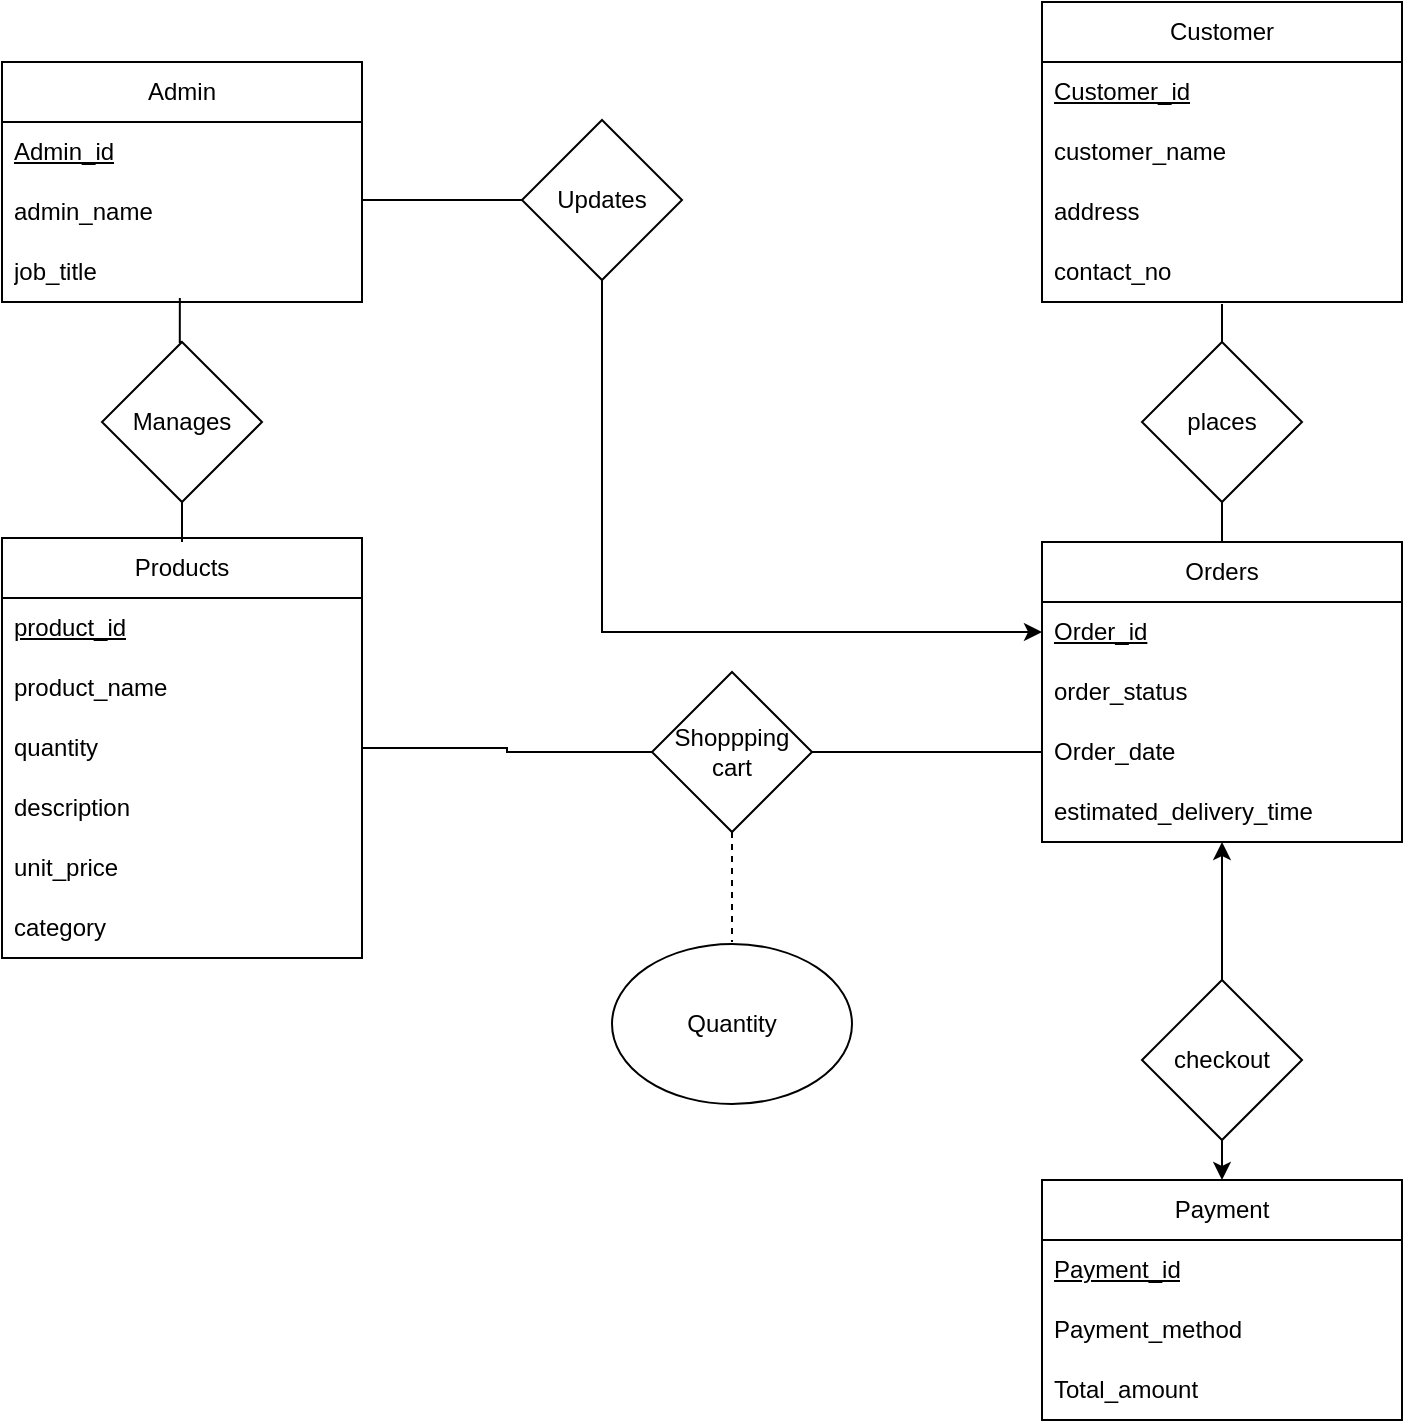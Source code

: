 <mxfile version="24.7.17">
  <diagram name="Page-1" id="xvJyYa3GNL4UPBc9V5Qw">
    <mxGraphModel dx="833" dy="471" grid="1" gridSize="10" guides="1" tooltips="1" connect="1" arrows="1" fold="1" page="1" pageScale="1" pageWidth="850" pageHeight="1100" math="0" shadow="0">
      <root>
        <mxCell id="0" />
        <mxCell id="1" parent="0" />
        <mxCell id="tAHxMTx5USIkzxRRklSs-5" value="Admin" style="swimlane;fontStyle=0;childLayout=stackLayout;horizontal=1;startSize=30;horizontalStack=0;resizeParent=1;resizeParentMax=0;resizeLast=0;collapsible=1;marginBottom=0;whiteSpace=wrap;html=1;" vertex="1" parent="1">
          <mxGeometry x="60" y="200" width="180" height="120" as="geometry" />
        </mxCell>
        <mxCell id="tAHxMTx5USIkzxRRklSs-6" value="&lt;u&gt;Admin_id&lt;/u&gt;" style="text;strokeColor=none;fillColor=none;align=left;verticalAlign=middle;spacingLeft=4;spacingRight=4;overflow=hidden;points=[[0,0.5],[1,0.5]];portConstraint=eastwest;rotatable=0;whiteSpace=wrap;html=1;" vertex="1" parent="tAHxMTx5USIkzxRRklSs-5">
          <mxGeometry y="30" width="180" height="30" as="geometry" />
        </mxCell>
        <mxCell id="tAHxMTx5USIkzxRRklSs-7" value="admin_name" style="text;strokeColor=none;fillColor=none;align=left;verticalAlign=middle;spacingLeft=4;spacingRight=4;overflow=hidden;points=[[0,0.5],[1,0.5]];portConstraint=eastwest;rotatable=0;whiteSpace=wrap;html=1;" vertex="1" parent="tAHxMTx5USIkzxRRklSs-5">
          <mxGeometry y="60" width="180" height="30" as="geometry" />
        </mxCell>
        <mxCell id="tAHxMTx5USIkzxRRklSs-8" value="job_title" style="text;strokeColor=none;fillColor=none;align=left;verticalAlign=middle;spacingLeft=4;spacingRight=4;overflow=hidden;points=[[0,0.5],[1,0.5]];portConstraint=eastwest;rotatable=0;whiteSpace=wrap;html=1;" vertex="1" parent="tAHxMTx5USIkzxRRklSs-5">
          <mxGeometry y="90" width="180" height="30" as="geometry" />
        </mxCell>
        <mxCell id="tAHxMTx5USIkzxRRklSs-9" value="Customer" style="swimlane;fontStyle=0;childLayout=stackLayout;horizontal=1;startSize=30;horizontalStack=0;resizeParent=1;resizeParentMax=0;resizeLast=0;collapsible=1;marginBottom=0;whiteSpace=wrap;html=1;" vertex="1" parent="1">
          <mxGeometry x="580" y="170" width="180" height="150" as="geometry" />
        </mxCell>
        <mxCell id="tAHxMTx5USIkzxRRklSs-10" value="&lt;u&gt;Customer_id&lt;/u&gt;" style="text;strokeColor=none;fillColor=none;align=left;verticalAlign=middle;spacingLeft=4;spacingRight=4;overflow=hidden;points=[[0,0.5],[1,0.5]];portConstraint=eastwest;rotatable=0;whiteSpace=wrap;html=1;" vertex="1" parent="tAHxMTx5USIkzxRRklSs-9">
          <mxGeometry y="30" width="180" height="30" as="geometry" />
        </mxCell>
        <mxCell id="tAHxMTx5USIkzxRRklSs-11" value="customer_name" style="text;strokeColor=none;fillColor=none;align=left;verticalAlign=middle;spacingLeft=4;spacingRight=4;overflow=hidden;points=[[0,0.5],[1,0.5]];portConstraint=eastwest;rotatable=0;whiteSpace=wrap;html=1;" vertex="1" parent="tAHxMTx5USIkzxRRklSs-9">
          <mxGeometry y="60" width="180" height="30" as="geometry" />
        </mxCell>
        <mxCell id="tAHxMTx5USIkzxRRklSs-12" value="address" style="text;strokeColor=none;fillColor=none;align=left;verticalAlign=middle;spacingLeft=4;spacingRight=4;overflow=hidden;points=[[0,0.5],[1,0.5]];portConstraint=eastwest;rotatable=0;whiteSpace=wrap;html=1;" vertex="1" parent="tAHxMTx5USIkzxRRklSs-9">
          <mxGeometry y="90" width="180" height="30" as="geometry" />
        </mxCell>
        <mxCell id="tAHxMTx5USIkzxRRklSs-76" value="contact_no" style="text;strokeColor=none;fillColor=none;align=left;verticalAlign=middle;spacingLeft=4;spacingRight=4;overflow=hidden;points=[[0,0.5],[1,0.5]];portConstraint=eastwest;rotatable=0;whiteSpace=wrap;html=1;" vertex="1" parent="tAHxMTx5USIkzxRRklSs-9">
          <mxGeometry y="120" width="180" height="30" as="geometry" />
        </mxCell>
        <mxCell id="tAHxMTx5USIkzxRRklSs-13" value="Products" style="swimlane;fontStyle=0;childLayout=stackLayout;horizontal=1;startSize=30;horizontalStack=0;resizeParent=1;resizeParentMax=0;resizeLast=0;collapsible=1;marginBottom=0;whiteSpace=wrap;html=1;" vertex="1" parent="1">
          <mxGeometry x="60" y="438" width="180" height="210" as="geometry" />
        </mxCell>
        <mxCell id="tAHxMTx5USIkzxRRklSs-14" value="&lt;u&gt;product_id&lt;/u&gt;" style="text;strokeColor=none;fillColor=none;align=left;verticalAlign=middle;spacingLeft=4;spacingRight=4;overflow=hidden;points=[[0,0.5],[1,0.5]];portConstraint=eastwest;rotatable=0;whiteSpace=wrap;html=1;" vertex="1" parent="tAHxMTx5USIkzxRRklSs-13">
          <mxGeometry y="30" width="180" height="30" as="geometry" />
        </mxCell>
        <mxCell id="tAHxMTx5USIkzxRRklSs-15" value="product_name" style="text;strokeColor=none;fillColor=none;align=left;verticalAlign=middle;spacingLeft=4;spacingRight=4;overflow=hidden;points=[[0,0.5],[1,0.5]];portConstraint=eastwest;rotatable=0;whiteSpace=wrap;html=1;" vertex="1" parent="tAHxMTx5USIkzxRRklSs-13">
          <mxGeometry y="60" width="180" height="30" as="geometry" />
        </mxCell>
        <mxCell id="tAHxMTx5USIkzxRRklSs-16" value="quantity" style="text;strokeColor=none;fillColor=none;align=left;verticalAlign=middle;spacingLeft=4;spacingRight=4;overflow=hidden;points=[[0,0.5],[1,0.5]];portConstraint=eastwest;rotatable=0;whiteSpace=wrap;html=1;" vertex="1" parent="tAHxMTx5USIkzxRRklSs-13">
          <mxGeometry y="90" width="180" height="30" as="geometry" />
        </mxCell>
        <mxCell id="tAHxMTx5USIkzxRRklSs-54" value="description" style="text;strokeColor=none;fillColor=none;align=left;verticalAlign=middle;spacingLeft=4;spacingRight=4;overflow=hidden;points=[[0,0.5],[1,0.5]];portConstraint=eastwest;rotatable=0;whiteSpace=wrap;html=1;" vertex="1" parent="tAHxMTx5USIkzxRRklSs-13">
          <mxGeometry y="120" width="180" height="30" as="geometry" />
        </mxCell>
        <mxCell id="tAHxMTx5USIkzxRRklSs-55" value="unit_price" style="text;strokeColor=none;fillColor=none;align=left;verticalAlign=middle;spacingLeft=4;spacingRight=4;overflow=hidden;points=[[0,0.5],[1,0.5]];portConstraint=eastwest;rotatable=0;whiteSpace=wrap;html=1;" vertex="1" parent="tAHxMTx5USIkzxRRklSs-13">
          <mxGeometry y="150" width="180" height="30" as="geometry" />
        </mxCell>
        <mxCell id="tAHxMTx5USIkzxRRklSs-56" value="category" style="text;strokeColor=none;fillColor=none;align=left;verticalAlign=middle;spacingLeft=4;spacingRight=4;overflow=hidden;points=[[0,0.5],[1,0.5]];portConstraint=eastwest;rotatable=0;whiteSpace=wrap;html=1;" vertex="1" parent="tAHxMTx5USIkzxRRklSs-13">
          <mxGeometry y="180" width="180" height="30" as="geometry" />
        </mxCell>
        <mxCell id="tAHxMTx5USIkzxRRklSs-17" value="Orders" style="swimlane;fontStyle=0;childLayout=stackLayout;horizontal=1;startSize=30;horizontalStack=0;resizeParent=1;resizeParentMax=0;resizeLast=0;collapsible=1;marginBottom=0;whiteSpace=wrap;html=1;" vertex="1" parent="1">
          <mxGeometry x="580" y="440" width="180" height="150" as="geometry" />
        </mxCell>
        <mxCell id="tAHxMTx5USIkzxRRklSs-18" value="&lt;u&gt;Order_id&lt;/u&gt;" style="text;strokeColor=none;fillColor=none;align=left;verticalAlign=middle;spacingLeft=4;spacingRight=4;overflow=hidden;points=[[0,0.5],[1,0.5]];portConstraint=eastwest;rotatable=0;whiteSpace=wrap;html=1;" vertex="1" parent="tAHxMTx5USIkzxRRklSs-17">
          <mxGeometry y="30" width="180" height="30" as="geometry" />
        </mxCell>
        <mxCell id="tAHxMTx5USIkzxRRklSs-19" value="order_status" style="text;strokeColor=none;fillColor=none;align=left;verticalAlign=middle;spacingLeft=4;spacingRight=4;overflow=hidden;points=[[0,0.5],[1,0.5]];portConstraint=eastwest;rotatable=0;whiteSpace=wrap;html=1;" vertex="1" parent="tAHxMTx5USIkzxRRklSs-17">
          <mxGeometry y="60" width="180" height="30" as="geometry" />
        </mxCell>
        <mxCell id="tAHxMTx5USIkzxRRklSs-20" value="Order_date" style="text;strokeColor=none;fillColor=none;align=left;verticalAlign=middle;spacingLeft=4;spacingRight=4;overflow=hidden;points=[[0,0.5],[1,0.5]];portConstraint=eastwest;rotatable=0;whiteSpace=wrap;html=1;" vertex="1" parent="tAHxMTx5USIkzxRRklSs-17">
          <mxGeometry y="90" width="180" height="30" as="geometry" />
        </mxCell>
        <mxCell id="tAHxMTx5USIkzxRRklSs-58" value="estimated_delivery_time" style="text;strokeColor=none;fillColor=none;align=left;verticalAlign=middle;spacingLeft=4;spacingRight=4;overflow=hidden;points=[[0,0.5],[1,0.5]];portConstraint=eastwest;rotatable=0;whiteSpace=wrap;html=1;" vertex="1" parent="tAHxMTx5USIkzxRRklSs-17">
          <mxGeometry y="120" width="180" height="30" as="geometry" />
        </mxCell>
        <mxCell id="tAHxMTx5USIkzxRRklSs-25" value="Payment" style="swimlane;fontStyle=0;childLayout=stackLayout;horizontal=1;startSize=30;horizontalStack=0;resizeParent=1;resizeParentMax=0;resizeLast=0;collapsible=1;marginBottom=0;whiteSpace=wrap;html=1;" vertex="1" parent="1">
          <mxGeometry x="580" y="759" width="180" height="120" as="geometry" />
        </mxCell>
        <mxCell id="tAHxMTx5USIkzxRRklSs-26" value="&lt;u&gt;Payment_id&lt;/u&gt;" style="text;strokeColor=none;fillColor=none;align=left;verticalAlign=middle;spacingLeft=4;spacingRight=4;overflow=hidden;points=[[0,0.5],[1,0.5]];portConstraint=eastwest;rotatable=0;whiteSpace=wrap;html=1;" vertex="1" parent="tAHxMTx5USIkzxRRklSs-25">
          <mxGeometry y="30" width="180" height="30" as="geometry" />
        </mxCell>
        <mxCell id="tAHxMTx5USIkzxRRklSs-27" value="Payment_method" style="text;strokeColor=none;fillColor=none;align=left;verticalAlign=middle;spacingLeft=4;spacingRight=4;overflow=hidden;points=[[0,0.5],[1,0.5]];portConstraint=eastwest;rotatable=0;whiteSpace=wrap;html=1;" vertex="1" parent="tAHxMTx5USIkzxRRklSs-25">
          <mxGeometry y="60" width="180" height="30" as="geometry" />
        </mxCell>
        <mxCell id="tAHxMTx5USIkzxRRklSs-28" value="Total_amount" style="text;strokeColor=none;fillColor=none;align=left;verticalAlign=middle;spacingLeft=4;spacingRight=4;overflow=hidden;points=[[0,0.5],[1,0.5]];portConstraint=eastwest;rotatable=0;whiteSpace=wrap;html=1;" vertex="1" parent="tAHxMTx5USIkzxRRklSs-25">
          <mxGeometry y="90" width="180" height="30" as="geometry" />
        </mxCell>
        <mxCell id="tAHxMTx5USIkzxRRklSs-41" style="edgeStyle=orthogonalEdgeStyle;rounded=0;orthogonalLoop=1;jettySize=auto;html=1;exitX=0.5;exitY=1;exitDx=0;exitDy=0;endArrow=none;endFill=0;" edge="1" parent="1" source="tAHxMTx5USIkzxRRklSs-30" target="tAHxMTx5USIkzxRRklSs-13">
          <mxGeometry relative="1" as="geometry" />
        </mxCell>
        <mxCell id="tAHxMTx5USIkzxRRklSs-30" value="Manages" style="rhombus;whiteSpace=wrap;html=1;" vertex="1" parent="1">
          <mxGeometry x="110" y="340" width="80" height="80" as="geometry" />
        </mxCell>
        <mxCell id="tAHxMTx5USIkzxRRklSs-43" style="edgeStyle=orthogonalEdgeStyle;rounded=0;orthogonalLoop=1;jettySize=auto;html=1;exitX=0.5;exitY=1;exitDx=0;exitDy=0;entryX=0.5;entryY=0;entryDx=0;entryDy=0;endArrow=none;endFill=0;" edge="1" parent="1" source="tAHxMTx5USIkzxRRklSs-31" target="tAHxMTx5USIkzxRRklSs-17">
          <mxGeometry relative="1" as="geometry" />
        </mxCell>
        <mxCell id="tAHxMTx5USIkzxRRklSs-31" value="places" style="rhombus;whiteSpace=wrap;html=1;" vertex="1" parent="1">
          <mxGeometry x="630" y="340" width="80" height="80" as="geometry" />
        </mxCell>
        <mxCell id="tAHxMTx5USIkzxRRklSs-45" style="edgeStyle=orthogonalEdgeStyle;rounded=0;orthogonalLoop=1;jettySize=auto;html=1;exitX=0.5;exitY=1;exitDx=0;exitDy=0;entryX=0.5;entryY=0;entryDx=0;entryDy=0;" edge="1" parent="1" source="tAHxMTx5USIkzxRRklSs-33" target="tAHxMTx5USIkzxRRklSs-25">
          <mxGeometry relative="1" as="geometry" />
        </mxCell>
        <mxCell id="tAHxMTx5USIkzxRRklSs-33" value="checkout" style="rhombus;whiteSpace=wrap;html=1;" vertex="1" parent="1">
          <mxGeometry x="630" y="659" width="80" height="80" as="geometry" />
        </mxCell>
        <mxCell id="tAHxMTx5USIkzxRRklSs-40" style="edgeStyle=orthogonalEdgeStyle;rounded=0;orthogonalLoop=1;jettySize=auto;html=1;exitX=0.5;exitY=0;exitDx=0;exitDy=0;entryX=0.494;entryY=0.933;entryDx=0;entryDy=0;entryPerimeter=0;endArrow=none;endFill=0;" edge="1" parent="1" source="tAHxMTx5USIkzxRRklSs-30" target="tAHxMTx5USIkzxRRklSs-8">
          <mxGeometry relative="1" as="geometry" />
        </mxCell>
        <mxCell id="tAHxMTx5USIkzxRRklSs-61" style="edgeStyle=orthogonalEdgeStyle;rounded=0;orthogonalLoop=1;jettySize=auto;html=1;exitX=1;exitY=0.5;exitDx=0;exitDy=0;entryX=0;entryY=0.5;entryDx=0;entryDy=0;endArrow=none;endFill=0;" edge="1" parent="1" source="tAHxMTx5USIkzxRRklSs-50" target="tAHxMTx5USIkzxRRklSs-20">
          <mxGeometry relative="1" as="geometry" />
        </mxCell>
        <mxCell id="tAHxMTx5USIkzxRRklSs-72" style="edgeStyle=orthogonalEdgeStyle;rounded=0;orthogonalLoop=1;jettySize=auto;html=1;exitX=0;exitY=0.5;exitDx=0;exitDy=0;entryX=1;entryY=0.5;entryDx=0;entryDy=0;endArrow=none;endFill=0;" edge="1" parent="1" source="tAHxMTx5USIkzxRRklSs-50" target="tAHxMTx5USIkzxRRklSs-16">
          <mxGeometry relative="1" as="geometry" />
        </mxCell>
        <mxCell id="tAHxMTx5USIkzxRRklSs-74" style="edgeStyle=orthogonalEdgeStyle;rounded=0;orthogonalLoop=1;jettySize=auto;html=1;entryX=0.5;entryY=0;entryDx=0;entryDy=0;endArrow=none;endFill=0;dashed=1;" edge="1" parent="1" source="tAHxMTx5USIkzxRRklSs-50">
          <mxGeometry relative="1" as="geometry">
            <mxPoint x="425" y="640" as="targetPoint" />
          </mxGeometry>
        </mxCell>
        <mxCell id="tAHxMTx5USIkzxRRklSs-50" value="Shoppping&lt;div&gt;cart&lt;/div&gt;" style="rhombus;whiteSpace=wrap;html=1;strokeWidth=1;" vertex="1" parent="1">
          <mxGeometry x="385" y="505" width="80" height="80" as="geometry" />
        </mxCell>
        <mxCell id="tAHxMTx5USIkzxRRklSs-62" style="edgeStyle=orthogonalEdgeStyle;rounded=0;orthogonalLoop=1;jettySize=auto;html=1;exitX=0.5;exitY=0;exitDx=0;exitDy=0;entryX=0.5;entryY=1;entryDx=0;entryDy=0;entryPerimeter=0;" edge="1" parent="1" source="tAHxMTx5USIkzxRRklSs-33" target="tAHxMTx5USIkzxRRklSs-58">
          <mxGeometry relative="1" as="geometry" />
        </mxCell>
        <mxCell id="tAHxMTx5USIkzxRRklSs-71" style="edgeStyle=orthogonalEdgeStyle;rounded=0;orthogonalLoop=1;jettySize=auto;html=1;exitX=0.5;exitY=1;exitDx=0;exitDy=0;entryX=0;entryY=0.5;entryDx=0;entryDy=0;" edge="1" parent="1" source="tAHxMTx5USIkzxRRklSs-63" target="tAHxMTx5USIkzxRRklSs-18">
          <mxGeometry relative="1" as="geometry" />
        </mxCell>
        <mxCell id="tAHxMTx5USIkzxRRklSs-63" value="Updates" style="rhombus;whiteSpace=wrap;html=1;" vertex="1" parent="1">
          <mxGeometry x="320" y="229" width="80" height="80" as="geometry" />
        </mxCell>
        <mxCell id="tAHxMTx5USIkzxRRklSs-66" style="edgeStyle=orthogonalEdgeStyle;rounded=0;orthogonalLoop=1;jettySize=auto;html=1;exitX=0;exitY=0.5;exitDx=0;exitDy=0;entryX=1;entryY=0.3;entryDx=0;entryDy=0;entryPerimeter=0;endArrow=none;endFill=0;" edge="1" parent="1" source="tAHxMTx5USIkzxRRklSs-63" target="tAHxMTx5USIkzxRRklSs-7">
          <mxGeometry relative="1" as="geometry" />
        </mxCell>
        <mxCell id="tAHxMTx5USIkzxRRklSs-75" value="Quantity" style="ellipse;whiteSpace=wrap;html=1;" vertex="1" parent="1">
          <mxGeometry x="365" y="641" width="120" height="80" as="geometry" />
        </mxCell>
        <mxCell id="tAHxMTx5USIkzxRRklSs-77" style="edgeStyle=orthogonalEdgeStyle;rounded=0;orthogonalLoop=1;jettySize=auto;html=1;exitX=0.5;exitY=0;exitDx=0;exitDy=0;entryX=0.5;entryY=1.033;entryDx=0;entryDy=0;entryPerimeter=0;endArrow=none;endFill=0;" edge="1" parent="1" source="tAHxMTx5USIkzxRRklSs-31" target="tAHxMTx5USIkzxRRklSs-76">
          <mxGeometry relative="1" as="geometry" />
        </mxCell>
      </root>
    </mxGraphModel>
  </diagram>
</mxfile>
